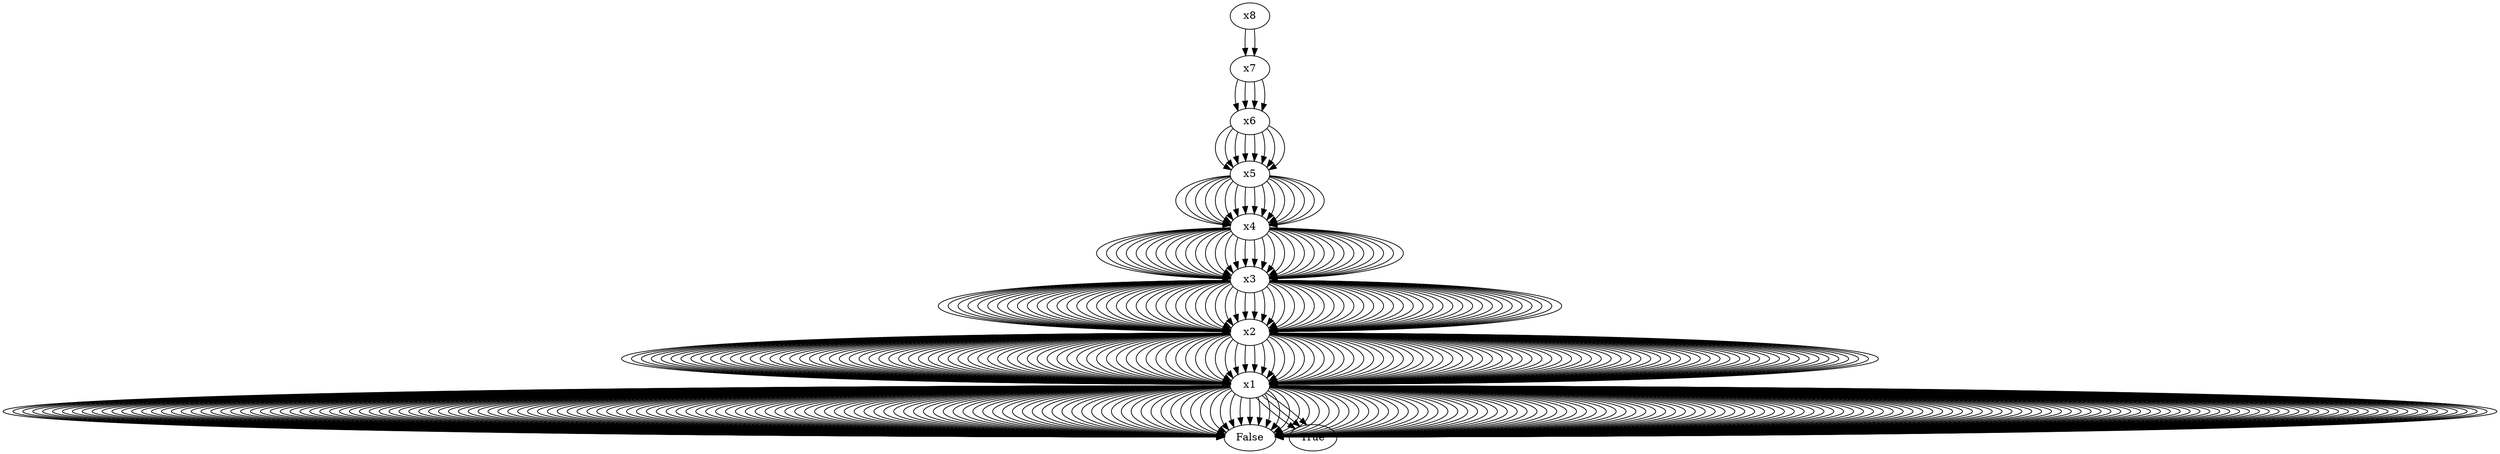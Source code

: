 digraph G {
	x8->x7;
	x7->x6;
	x6->x5;
	x5->x4;
	x4->x3;
	x3->x2;
	x2->x1;
	x1->False;
	x1->True;
	x2->x1;
	x1->True;
	x1->False;
	x3->x2;
	x2->x1;
	x1->False;
	x1->True;
	x2->x1;
	x1->False;
	x1->False;
	x4->x3;
	x3->x2;
	x2->x1;
	x1->False;
	x1->False;
	x2->x1;
	x1->False;
	x1->False;
	x3->x2;
	x2->x1;
	x1->False;
	x1->False;
	x2->x1;
	x1->False;
	x1->False;
	x5->x4;
	x4->x3;
	x3->x2;
	x2->x1;
	x1->False;
	x1->False;
	x2->x1;
	x1->False;
	x1->False;
	x3->x2;
	x2->x1;
	x1->False;
	x1->False;
	x2->x1;
	x1->False;
	x1->False;
	x4->x3;
	x3->x2;
	x2->x1;
	x1->False;
	x1->False;
	x2->x1;
	x1->False;
	x1->False;
	x3->x2;
	x2->x1;
	x1->False;
	x1->False;
	x2->x1;
	x1->False;
	x1->False;
	x6->x5;
	x5->x4;
	x4->x3;
	x3->x2;
	x2->x1;
	x1->False;
	x1->False;
	x2->x1;
	x1->False;
	x1->False;
	x3->x2;
	x2->x1;
	x1->False;
	x1->False;
	x2->x1;
	x1->False;
	x1->False;
	x4->x3;
	x3->x2;
	x2->x1;
	x1->False;
	x1->False;
	x2->x1;
	x1->False;
	x1->False;
	x3->x2;
	x2->x1;
	x1->False;
	x1->False;
	x2->x1;
	x1->False;
	x1->False;
	x5->x4;
	x4->x3;
	x3->x2;
	x2->x1;
	x1->False;
	x1->False;
	x2->x1;
	x1->False;
	x1->False;
	x3->x2;
	x2->x1;
	x1->False;
	x1->False;
	x2->x1;
	x1->False;
	x1->False;
	x4->x3;
	x3->x2;
	x2->x1;
	x1->False;
	x1->False;
	x2->x1;
	x1->False;
	x1->False;
	x3->x2;
	x2->x1;
	x1->False;
	x1->False;
	x2->x1;
	x1->False;
	x1->False;
	x7->x6;
	x6->x5;
	x5->x4;
	x4->x3;
	x3->x2;
	x2->x1;
	x1->False;
	x1->False;
	x2->x1;
	x1->False;
	x1->False;
	x3->x2;
	x2->x1;
	x1->False;
	x1->False;
	x2->x1;
	x1->False;
	x1->False;
	x4->x3;
	x3->x2;
	x2->x1;
	x1->False;
	x1->False;
	x2->x1;
	x1->False;
	x1->False;
	x3->x2;
	x2->x1;
	x1->False;
	x1->False;
	x2->x1;
	x1->False;
	x1->False;
	x5->x4;
	x4->x3;
	x3->x2;
	x2->x1;
	x1->False;
	x1->False;
	x2->x1;
	x1->False;
	x1->False;
	x3->x2;
	x2->x1;
	x1->False;
	x1->False;
	x2->x1;
	x1->False;
	x1->False;
	x4->x3;
	x3->x2;
	x2->x1;
	x1->False;
	x1->False;
	x2->x1;
	x1->False;
	x1->False;
	x3->x2;
	x2->x1;
	x1->False;
	x1->False;
	x2->x1;
	x1->False;
	x1->False;
	x6->x5;
	x5->x4;
	x4->x3;
	x3->x2;
	x2->x1;
	x1->False;
	x1->False;
	x2->x1;
	x1->False;
	x1->False;
	x3->x2;
	x2->x1;
	x1->False;
	x1->False;
	x2->x1;
	x1->False;
	x1->False;
	x4->x3;
	x3->x2;
	x2->x1;
	x1->False;
	x1->False;
	x2->x1;
	x1->False;
	x1->False;
	x3->x2;
	x2->x1;
	x1->False;
	x1->False;
	x2->x1;
	x1->False;
	x1->False;
	x5->x4;
	x4->x3;
	x3->x2;
	x2->x1;
	x1->False;
	x1->False;
	x2->x1;
	x1->False;
	x1->False;
	x3->x2;
	x2->x1;
	x1->False;
	x1->False;
	x2->x1;
	x1->False;
	x1->False;
	x4->x3;
	x3->x2;
	x2->x1;
	x1->False;
	x1->False;
	x2->x1;
	x1->False;
	x1->False;
	x3->x2;
	x2->x1;
	x1->False;
	x1->False;
	x2->x1;
	x1->False;
	x1->False;
	x8->x7;
	x7->x6;
	x6->x5;
	x5->x4;
	x4->x3;
	x3->x2;
	x2->x1;
	x1->False;
	x1->False;
	x2->x1;
	x1->False;
	x1->False;
	x3->x2;
	x2->x1;
	x1->False;
	x1->False;
	x2->x1;
	x1->False;
	x1->False;
	x4->x3;
	x3->x2;
	x2->x1;
	x1->False;
	x1->False;
	x2->x1;
	x1->False;
	x1->False;
	x3->x2;
	x2->x1;
	x1->False;
	x1->False;
	x2->x1;
	x1->False;
	x1->False;
	x5->x4;
	x4->x3;
	x3->x2;
	x2->x1;
	x1->False;
	x1->False;
	x2->x1;
	x1->False;
	x1->False;
	x3->x2;
	x2->x1;
	x1->False;
	x1->False;
	x2->x1;
	x1->False;
	x1->False;
	x4->x3;
	x3->x2;
	x2->x1;
	x1->False;
	x1->False;
	x2->x1;
	x1->False;
	x1->False;
	x3->x2;
	x2->x1;
	x1->False;
	x1->False;
	x2->x1;
	x1->False;
	x1->False;
	x6->x5;
	x5->x4;
	x4->x3;
	x3->x2;
	x2->x1;
	x1->False;
	x1->False;
	x2->x1;
	x1->False;
	x1->False;
	x3->x2;
	x2->x1;
	x1->False;
	x1->False;
	x2->x1;
	x1->False;
	x1->False;
	x4->x3;
	x3->x2;
	x2->x1;
	x1->False;
	x1->False;
	x2->x1;
	x1->False;
	x1->False;
	x3->x2;
	x2->x1;
	x1->False;
	x1->False;
	x2->x1;
	x1->False;
	x1->False;
	x5->x4;
	x4->x3;
	x3->x2;
	x2->x1;
	x1->False;
	x1->False;
	x2->x1;
	x1->False;
	x1->False;
	x3->x2;
	x2->x1;
	x1->False;
	x1->False;
	x2->x1;
	x1->False;
	x1->False;
	x4->x3;
	x3->x2;
	x2->x1;
	x1->False;
	x1->False;
	x2->x1;
	x1->False;
	x1->False;
	x3->x2;
	x2->x1;
	x1->False;
	x1->False;
	x2->x1;
	x1->False;
	x1->False;
	x7->x6;
	x6->x5;
	x5->x4;
	x4->x3;
	x3->x2;
	x2->x1;
	x1->False;
	x1->False;
	x2->x1;
	x1->False;
	x1->False;
	x3->x2;
	x2->x1;
	x1->False;
	x1->False;
	x2->x1;
	x1->False;
	x1->False;
	x4->x3;
	x3->x2;
	x2->x1;
	x1->False;
	x1->False;
	x2->x1;
	x1->False;
	x1->False;
	x3->x2;
	x2->x1;
	x1->False;
	x1->False;
	x2->x1;
	x1->False;
	x1->False;
	x5->x4;
	x4->x3;
	x3->x2;
	x2->x1;
	x1->False;
	x1->False;
	x2->x1;
	x1->False;
	x1->False;
	x3->x2;
	x2->x1;
	x1->False;
	x1->False;
	x2->x1;
	x1->False;
	x1->False;
	x4->x3;
	x3->x2;
	x2->x1;
	x1->False;
	x1->False;
	x2->x1;
	x1->False;
	x1->False;
	x3->x2;
	x2->x1;
	x1->False;
	x1->False;
	x2->x1;
	x1->False;
	x1->False;
	x6->x5;
	x5->x4;
	x4->x3;
	x3->x2;
	x2->x1;
	x1->False;
	x1->False;
	x2->x1;
	x1->False;
	x1->False;
	x3->x2;
	x2->x1;
	x1->False;
	x1->False;
	x2->x1;
	x1->False;
	x1->False;
	x4->x3;
	x3->x2;
	x2->x1;
	x1->False;
	x1->False;
	x2->x1;
	x1->False;
	x1->False;
	x3->x2;
	x2->x1;
	x1->False;
	x1->False;
	x2->x1;
	x1->False;
	x1->False;
	x5->x4;
	x4->x3;
	x3->x2;
	x2->x1;
	x1->False;
	x1->False;
	x2->x1;
	x1->False;
	x1->False;
	x3->x2;
	x2->x1;
	x1->False;
	x1->False;
	x2->x1;
	x1->False;
	x1->False;
	x4->x3;
	x3->x2;
	x2->x1;
	x1->False;
	x1->False;
	x2->x1;
	x1->False;
	x1->False;
	x3->x2;
	x2->x1;
	x1->False;
	x1->False;
	x2->x1;
	x1->False;
	x1->False;
}